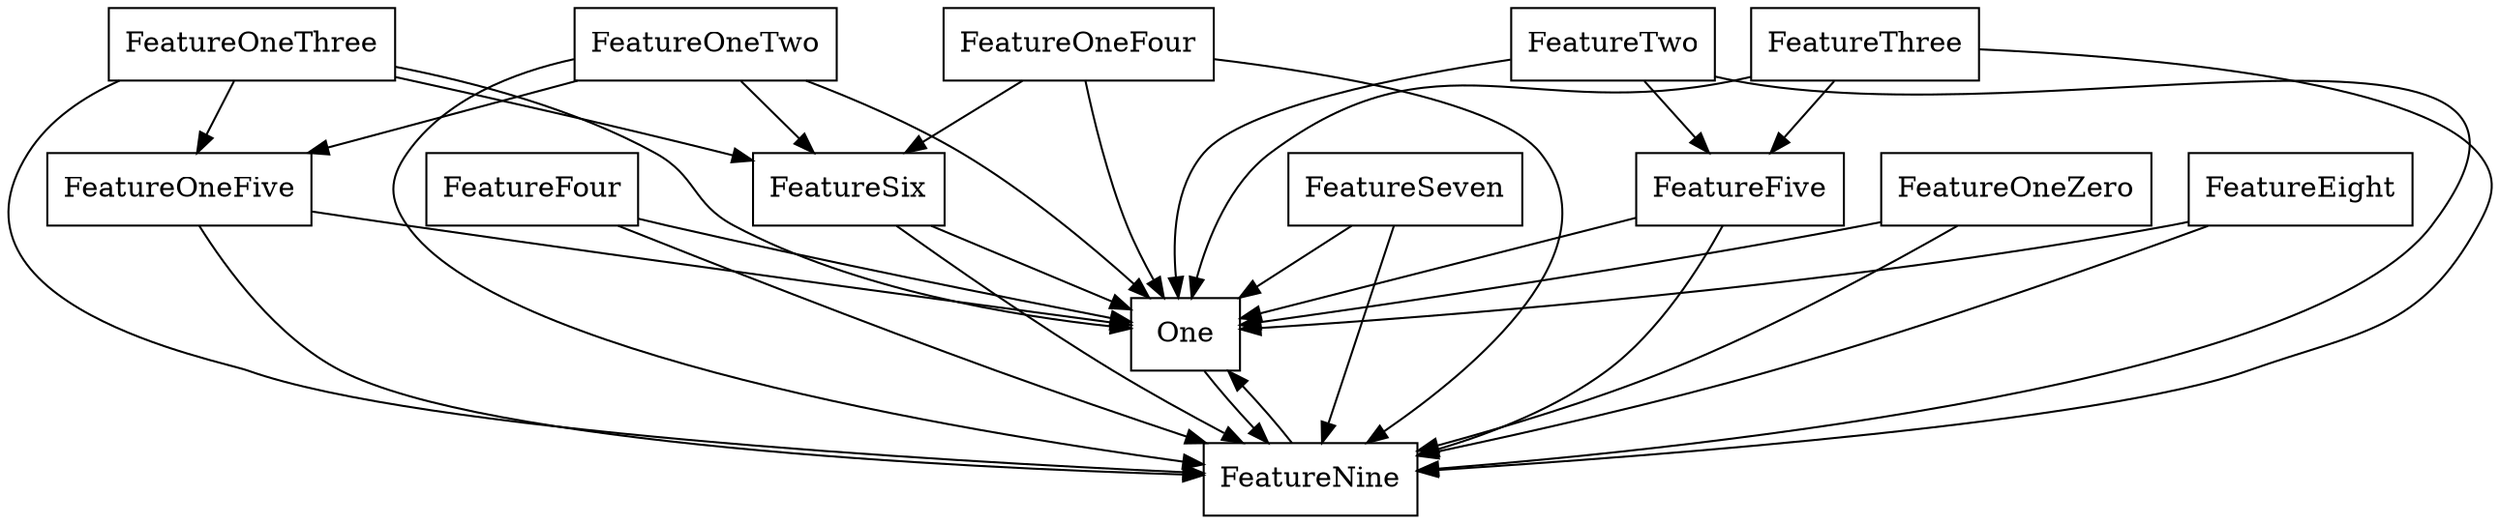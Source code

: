 digraph{
graph [rankdir=TB];
node [shape=box];
edge [arrowhead=normal];
0[label="FeatureOneThree",]
1[label="FeatureTwo",]
2[label="FeatureSix",]
3[label="FeatureFive",]
4[label="FeatureOneFour",]
5[label="FeatureFour",]
6[label="FeatureOneFive",]
7[label="FeatureThree",]
8[label="FeatureOneTwo",]
9[label="FeatureSeven",]
10[label="One",]
11[label="FeatureOneZero",]
12[label="FeatureEight",]
13[label="FeatureNine",]
0->2[label="",]
0->6[label="",]
0->10[label="",]
0->13[label="",]
1->3[label="",]
1->10[label="",]
1->13[label="",]
2->10[label="",]
2->13[label="",]
3->10[label="",]
3->13[label="",]
4->2[label="",]
4->10[label="",]
4->13[label="",]
5->10[label="",]
5->13[label="",]
6->10[label="",]
6->13[label="",]
7->3[label="",]
7->10[label="",]
7->13[label="",]
8->2[label="",]
8->6[label="",]
8->10[label="",]
8->13[label="",]
9->10[label="",]
9->13[label="",]
10->13[label="",]
11->10[label="",]
11->13[label="",]
12->10[label="",]
12->13[label="",]
13->10[label="",]
}
